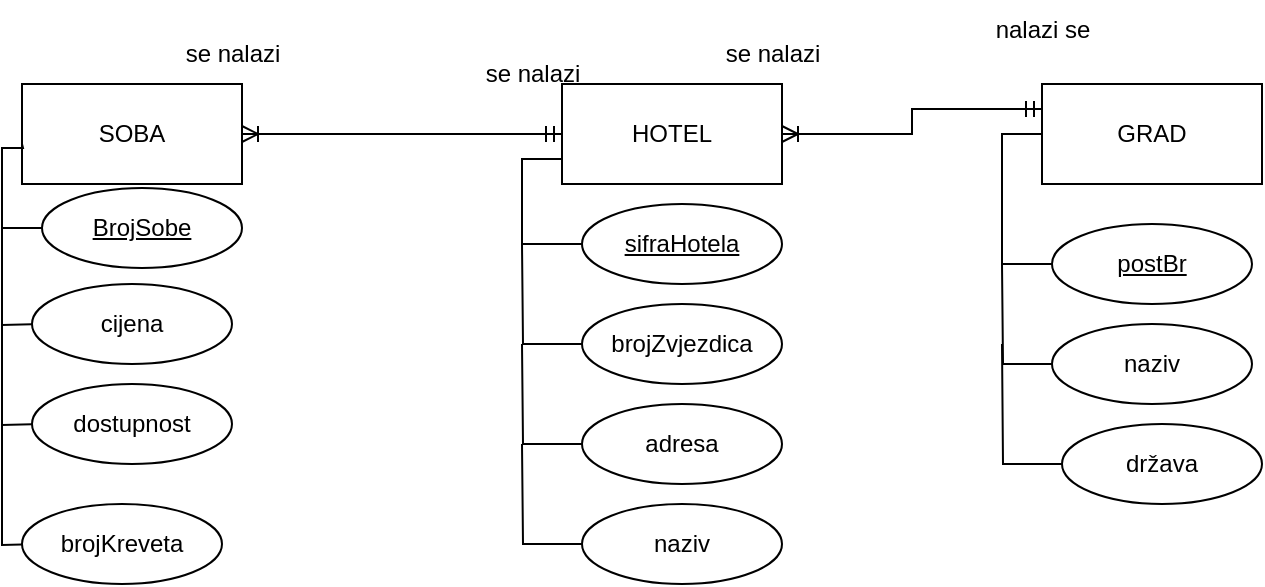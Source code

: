 <mxfile version="22.1.5" type="github">
  <diagram name="Page-1" id="ZcCOom0ZRcwhTTcIi5ig">
    <mxGraphModel dx="825" dy="542" grid="1" gridSize="10" guides="1" tooltips="1" connect="1" arrows="1" fold="1" page="1" pageScale="1" pageWidth="2339" pageHeight="3300" math="0" shadow="0">
      <root>
        <mxCell id="0" />
        <mxCell id="1" parent="0" />
        <mxCell id="V1OTD0DoKeFT5B3Rm7D--30" style="edgeStyle=orthogonalEdgeStyle;rounded=0;orthogonalLoop=1;jettySize=auto;html=1;exitX=0;exitY=0.5;exitDx=0;exitDy=0;entryX=1;entryY=0.5;entryDx=0;entryDy=0;endArrow=ERoneToMany;endFill=0;startArrow=ERmandOne;startFill=0;" edge="1" parent="1" source="V1OTD0DoKeFT5B3Rm7D--1" target="V1OTD0DoKeFT5B3Rm7D--3">
          <mxGeometry relative="1" as="geometry" />
        </mxCell>
        <mxCell id="V1OTD0DoKeFT5B3Rm7D--1" value="HOTEL" style="html=1;whiteSpace=wrap;" vertex="1" parent="1">
          <mxGeometry x="660" y="220" width="110" height="50" as="geometry" />
        </mxCell>
        <mxCell id="V1OTD0DoKeFT5B3Rm7D--9" style="edgeStyle=orthogonalEdgeStyle;rounded=0;orthogonalLoop=1;jettySize=auto;html=1;exitX=0;exitY=0.5;exitDx=0;exitDy=0;entryX=0;entryY=0.5;entryDx=0;entryDy=0;endArrow=none;endFill=0;" edge="1" parent="1" source="V1OTD0DoKeFT5B3Rm7D--2" target="V1OTD0DoKeFT5B3Rm7D--6">
          <mxGeometry relative="1" as="geometry" />
        </mxCell>
        <mxCell id="V1OTD0DoKeFT5B3Rm7D--27" style="edgeStyle=orthogonalEdgeStyle;rounded=0;orthogonalLoop=1;jettySize=auto;html=1;exitX=0;exitY=0.25;exitDx=0;exitDy=0;entryX=1;entryY=0.5;entryDx=0;entryDy=0;startArrow=ERmandOne;startFill=0;endArrow=ERoneToMany;endFill=0;" edge="1" parent="1" source="V1OTD0DoKeFT5B3Rm7D--2" target="V1OTD0DoKeFT5B3Rm7D--1">
          <mxGeometry relative="1" as="geometry" />
        </mxCell>
        <mxCell id="V1OTD0DoKeFT5B3Rm7D--2" value="GRAD" style="html=1;whiteSpace=wrap;" vertex="1" parent="1">
          <mxGeometry x="900" y="220" width="110" height="50" as="geometry" />
        </mxCell>
        <mxCell id="V1OTD0DoKeFT5B3Rm7D--3" value="&lt;div&gt;SOBA&lt;/div&gt;" style="html=1;whiteSpace=wrap;" vertex="1" parent="1">
          <mxGeometry x="390" y="220" width="110" height="50" as="geometry" />
        </mxCell>
        <mxCell id="V1OTD0DoKeFT5B3Rm7D--5" style="edgeStyle=orthogonalEdgeStyle;rounded=0;orthogonalLoop=1;jettySize=auto;html=1;exitX=0;exitY=0.5;exitDx=0;exitDy=0;entryX=0;entryY=0.75;entryDx=0;entryDy=0;endArrow=none;endFill=0;" edge="1" parent="1" source="V1OTD0DoKeFT5B3Rm7D--4" target="V1OTD0DoKeFT5B3Rm7D--1">
          <mxGeometry relative="1" as="geometry" />
        </mxCell>
        <mxCell id="V1OTD0DoKeFT5B3Rm7D--4" value="sifraHotela" style="ellipse;whiteSpace=wrap;html=1;align=center;fontStyle=4;" vertex="1" parent="1">
          <mxGeometry x="670" y="280" width="100" height="40" as="geometry" />
        </mxCell>
        <mxCell id="V1OTD0DoKeFT5B3Rm7D--6" value="&lt;u&gt;postBr&lt;/u&gt;" style="ellipse;whiteSpace=wrap;html=1;align=center;" vertex="1" parent="1">
          <mxGeometry x="905" y="290" width="100" height="40" as="geometry" />
        </mxCell>
        <mxCell id="V1OTD0DoKeFT5B3Rm7D--10" style="edgeStyle=orthogonalEdgeStyle;rounded=0;orthogonalLoop=1;jettySize=auto;html=1;exitX=0;exitY=0.5;exitDx=0;exitDy=0;endArrow=none;endFill=0;" edge="1" parent="1" source="V1OTD0DoKeFT5B3Rm7D--7">
          <mxGeometry relative="1" as="geometry">
            <mxPoint x="880" y="310" as="targetPoint" />
          </mxGeometry>
        </mxCell>
        <mxCell id="V1OTD0DoKeFT5B3Rm7D--7" value="naziv" style="ellipse;whiteSpace=wrap;html=1;align=center;" vertex="1" parent="1">
          <mxGeometry x="905" y="340" width="100" height="40" as="geometry" />
        </mxCell>
        <mxCell id="V1OTD0DoKeFT5B3Rm7D--11" style="edgeStyle=orthogonalEdgeStyle;rounded=0;orthogonalLoop=1;jettySize=auto;html=1;exitX=0;exitY=0.5;exitDx=0;exitDy=0;endArrow=none;endFill=0;" edge="1" parent="1" source="V1OTD0DoKeFT5B3Rm7D--8">
          <mxGeometry relative="1" as="geometry">
            <mxPoint x="880" y="350" as="targetPoint" />
          </mxGeometry>
        </mxCell>
        <mxCell id="V1OTD0DoKeFT5B3Rm7D--8" value="država" style="ellipse;whiteSpace=wrap;html=1;align=center;" vertex="1" parent="1">
          <mxGeometry x="910" y="390" width="100" height="40" as="geometry" />
        </mxCell>
        <mxCell id="V1OTD0DoKeFT5B3Rm7D--12" style="edgeStyle=orthogonalEdgeStyle;rounded=0;orthogonalLoop=1;jettySize=auto;html=1;exitX=0;exitY=0.5;exitDx=0;exitDy=0;entryX=0;entryY=0.75;entryDx=0;entryDy=0;endArrow=none;endFill=0;" edge="1" parent="1" source="V1OTD0DoKeFT5B3Rm7D--13">
          <mxGeometry relative="1" as="geometry">
            <mxPoint x="390" y="250" as="targetPoint" />
          </mxGeometry>
        </mxCell>
        <mxCell id="V1OTD0DoKeFT5B3Rm7D--13" value="BrojSobe" style="ellipse;whiteSpace=wrap;html=1;align=center;fontStyle=4;" vertex="1" parent="1">
          <mxGeometry x="400" y="272" width="100" height="40" as="geometry" />
        </mxCell>
        <mxCell id="V1OTD0DoKeFT5B3Rm7D--16" style="edgeStyle=orthogonalEdgeStyle;rounded=0;orthogonalLoop=1;jettySize=auto;html=1;exitX=0;exitY=0.5;exitDx=0;exitDy=0;endArrow=none;endFill=0;" edge="1" parent="1">
          <mxGeometry relative="1" as="geometry">
            <mxPoint x="380" y="290" as="targetPoint" />
            <mxPoint x="400" y="340" as="sourcePoint" />
          </mxGeometry>
        </mxCell>
        <mxCell id="V1OTD0DoKeFT5B3Rm7D--17" style="edgeStyle=orthogonalEdgeStyle;rounded=0;orthogonalLoop=1;jettySize=auto;html=1;exitX=0;exitY=0.5;exitDx=0;exitDy=0;endArrow=none;endFill=0;" edge="1" parent="1">
          <mxGeometry relative="1" as="geometry">
            <mxPoint x="380" y="340" as="targetPoint" />
            <mxPoint x="400" y="390" as="sourcePoint" />
          </mxGeometry>
        </mxCell>
        <mxCell id="V1OTD0DoKeFT5B3Rm7D--19" style="edgeStyle=orthogonalEdgeStyle;rounded=0;orthogonalLoop=1;jettySize=auto;html=1;exitX=0;exitY=0.5;exitDx=0;exitDy=0;endArrow=none;endFill=0;" edge="1" parent="1">
          <mxGeometry relative="1" as="geometry">
            <mxPoint x="380" y="390" as="targetPoint" />
            <mxPoint x="400" y="450" as="sourcePoint" />
          </mxGeometry>
        </mxCell>
        <mxCell id="V1OTD0DoKeFT5B3Rm7D--25" style="edgeStyle=orthogonalEdgeStyle;rounded=0;orthogonalLoop=1;jettySize=auto;html=1;exitX=0;exitY=0.5;exitDx=0;exitDy=0;endArrow=none;endFill=0;" edge="1" parent="1" source="V1OTD0DoKeFT5B3Rm7D--20">
          <mxGeometry relative="1" as="geometry">
            <mxPoint x="640" y="300" as="targetPoint" />
          </mxGeometry>
        </mxCell>
        <mxCell id="V1OTD0DoKeFT5B3Rm7D--20" value="brojZvjezdica" style="ellipse;whiteSpace=wrap;html=1;align=center;" vertex="1" parent="1">
          <mxGeometry x="670" y="330" width="100" height="40" as="geometry" />
        </mxCell>
        <mxCell id="V1OTD0DoKeFT5B3Rm7D--26" style="edgeStyle=orthogonalEdgeStyle;rounded=0;orthogonalLoop=1;jettySize=auto;html=1;exitX=0;exitY=0.5;exitDx=0;exitDy=0;endArrow=none;endFill=0;" edge="1" parent="1" source="V1OTD0DoKeFT5B3Rm7D--21">
          <mxGeometry relative="1" as="geometry">
            <mxPoint x="640" y="350" as="targetPoint" />
          </mxGeometry>
        </mxCell>
        <mxCell id="V1OTD0DoKeFT5B3Rm7D--21" value="adresa" style="ellipse;whiteSpace=wrap;html=1;align=center;" vertex="1" parent="1">
          <mxGeometry x="670" y="380" width="100" height="40" as="geometry" />
        </mxCell>
        <mxCell id="V1OTD0DoKeFT5B3Rm7D--22" value="cijena" style="ellipse;whiteSpace=wrap;html=1;align=center;" vertex="1" parent="1">
          <mxGeometry x="395" y="320" width="100" height="40" as="geometry" />
        </mxCell>
        <mxCell id="V1OTD0DoKeFT5B3Rm7D--23" value="dostupnost" style="ellipse;whiteSpace=wrap;html=1;align=center;" vertex="1" parent="1">
          <mxGeometry x="395" y="370" width="100" height="40" as="geometry" />
        </mxCell>
        <mxCell id="V1OTD0DoKeFT5B3Rm7D--24" value="brojKreveta" style="ellipse;whiteSpace=wrap;html=1;align=center;" vertex="1" parent="1">
          <mxGeometry x="390" y="430" width="100" height="40" as="geometry" />
        </mxCell>
        <mxCell id="V1OTD0DoKeFT5B3Rm7D--28" value="nalazi se" style="text;html=1;align=center;verticalAlign=middle;resizable=0;points=[];autosize=1;strokeColor=none;fillColor=none;" vertex="1" parent="1">
          <mxGeometry x="865" y="178" width="70" height="30" as="geometry" />
        </mxCell>
        <mxCell id="V1OTD0DoKeFT5B3Rm7D--29" value="se nalazi" style="text;html=1;align=center;verticalAlign=middle;resizable=0;points=[];autosize=1;strokeColor=none;fillColor=none;" vertex="1" parent="1">
          <mxGeometry x="730" y="190" width="70" height="30" as="geometry" />
        </mxCell>
        <mxCell id="V1OTD0DoKeFT5B3Rm7D--31" value="se nalazi" style="text;html=1;align=center;verticalAlign=middle;resizable=0;points=[];autosize=1;strokeColor=none;fillColor=none;" vertex="1" parent="1">
          <mxGeometry x="460" y="190" width="70" height="30" as="geometry" />
        </mxCell>
        <mxCell id="V1OTD0DoKeFT5B3Rm7D--32" value="se nalazi" style="text;html=1;align=center;verticalAlign=middle;resizable=0;points=[];autosize=1;strokeColor=none;fillColor=none;" vertex="1" parent="1">
          <mxGeometry x="610" y="200" width="70" height="30" as="geometry" />
        </mxCell>
        <mxCell id="V1OTD0DoKeFT5B3Rm7D--34" style="edgeStyle=orthogonalEdgeStyle;rounded=0;orthogonalLoop=1;jettySize=auto;html=1;exitX=0;exitY=0.5;exitDx=0;exitDy=0;endArrow=none;endFill=0;" edge="1" parent="1" source="V1OTD0DoKeFT5B3Rm7D--33">
          <mxGeometry relative="1" as="geometry">
            <mxPoint x="640" y="400" as="targetPoint" />
          </mxGeometry>
        </mxCell>
        <mxCell id="V1OTD0DoKeFT5B3Rm7D--33" value="naziv" style="ellipse;whiteSpace=wrap;html=1;align=center;" vertex="1" parent="1">
          <mxGeometry x="670" y="430" width="100" height="40" as="geometry" />
        </mxCell>
      </root>
    </mxGraphModel>
  </diagram>
</mxfile>
